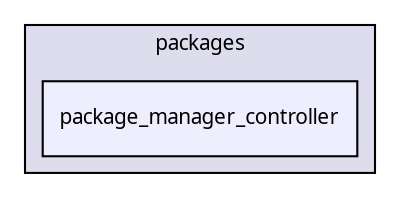 digraph "packages/core/packages/package_manager/packages/package_manager_controller/" {
  compound=true
  node [ fontsize="10", fontname="FreeSans.ttf"];
  edge [ labelfontsize="10", labelfontname="FreeSans.ttf"];
  subgraph clusterdir_3acfd387709da25bb401b5f7c5093c8f {
    graph [ bgcolor="#ddddee", pencolor="black", label="packages" fontname="FreeSans.ttf", fontsize="10", URL="dir_3acfd387709da25bb401b5f7c5093c8f.html"]
  dir_92cbc03bae18a6f3dabda4b1d3833abc [shape=box, label="package_manager_controller", style="filled", fillcolor="#eeeeff", pencolor="black", URL="dir_92cbc03bae18a6f3dabda4b1d3833abc.html"];
  }
}
